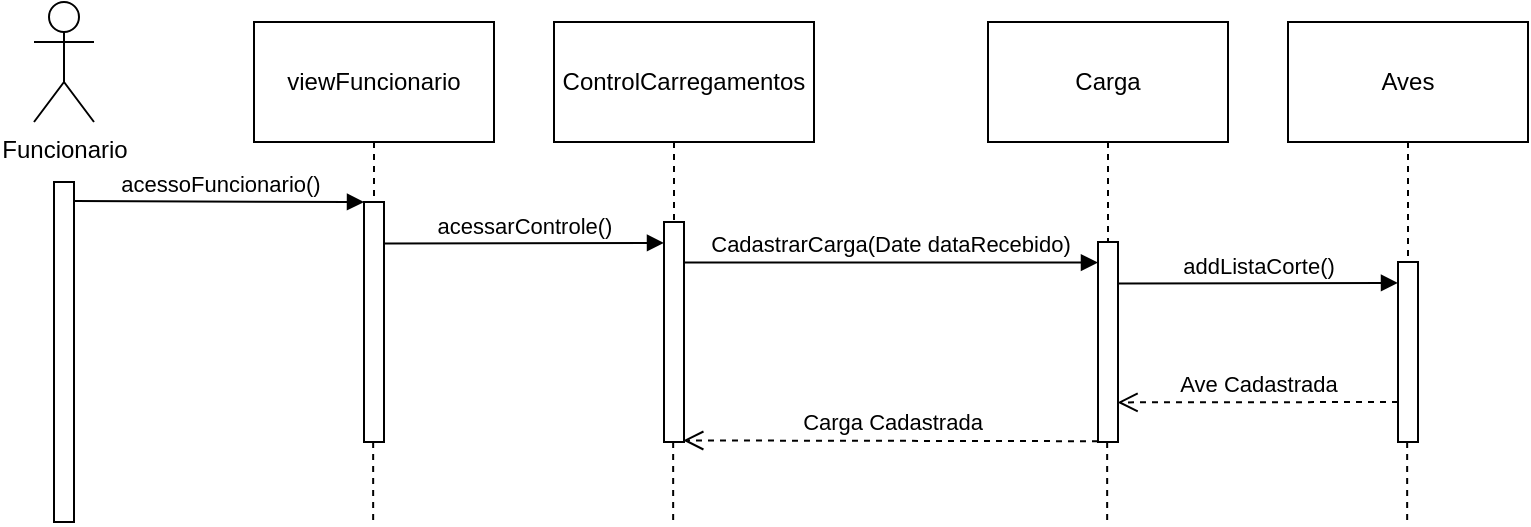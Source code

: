 <mxfile version="13.0.5" type="device"><diagram id="ZM1oB7SSR-6DjJRV3LT9" name="Page-1"><mxGraphModel dx="723" dy="378" grid="1" gridSize="10" guides="1" tooltips="1" connect="1" arrows="1" fold="1" page="1" pageScale="1" pageWidth="827" pageHeight="1169" math="0" shadow="0"><root><mxCell id="0"/><mxCell id="1" parent="0"/><mxCell id="-igFhJ69salF5oeFWInD-1" value="Funcionario" style="shape=umlActor;verticalLabelPosition=bottom;labelBackgroundColor=#ffffff;verticalAlign=top;html=1;outlineConnect=0;" vertex="1" parent="1"><mxGeometry x="80" y="20" width="30" height="60" as="geometry"/></mxCell><mxCell id="-igFhJ69salF5oeFWInD-2" value="viewFuncionario" style="rounded=0;whiteSpace=wrap;html=1;" vertex="1" parent="1"><mxGeometry x="190" y="30" width="120" height="60" as="geometry"/></mxCell><mxCell id="-igFhJ69salF5oeFWInD-3" value="" style="endArrow=none;dashed=1;html=1;exitX=0.5;exitY=1;exitDx=0;exitDy=0;" edge="1" parent="1" source="-igFhJ69salF5oeFWInD-2" target="-igFhJ69salF5oeFWInD-4"><mxGeometry width="50" height="50" relative="1" as="geometry"><mxPoint x="250" y="120" as="sourcePoint"/><mxPoint x="250" y="90" as="targetPoint"/></mxGeometry></mxCell><mxCell id="-igFhJ69salF5oeFWInD-4" value="" style="html=1;points=[];perimeter=orthogonalPerimeter;" vertex="1" parent="1"><mxGeometry x="245" y="120" width="10" height="120" as="geometry"/></mxCell><mxCell id="-igFhJ69salF5oeFWInD-5" value="" style="endArrow=none;dashed=1;html=1;exitX=0.5;exitY=1;exitDx=0;exitDy=0;" edge="1" parent="1" target="-igFhJ69salF5oeFWInD-6"><mxGeometry width="50" height="50" relative="1" as="geometry"><mxPoint x="400" y="90.0" as="sourcePoint"/><mxPoint x="400" y="90" as="targetPoint"/></mxGeometry></mxCell><mxCell id="-igFhJ69salF5oeFWInD-6" value="" style="html=1;points=[];perimeter=orthogonalPerimeter;" vertex="1" parent="1"><mxGeometry x="395" y="130" width="10" height="110" as="geometry"/></mxCell><mxCell id="-igFhJ69salF5oeFWInD-7" value="ControlCarregamentos" style="rounded=0;whiteSpace=wrap;html=1;" vertex="1" parent="1"><mxGeometry x="340" y="30" width="130" height="60" as="geometry"/></mxCell><mxCell id="-igFhJ69salF5oeFWInD-8" value="Carga" style="rounded=0;whiteSpace=wrap;html=1;" vertex="1" parent="1"><mxGeometry x="557" y="30" width="120" height="60" as="geometry"/></mxCell><mxCell id="-igFhJ69salF5oeFWInD-9" value="Aves" style="rounded=0;whiteSpace=wrap;html=1;" vertex="1" parent="1"><mxGeometry x="707" y="30" width="120" height="60" as="geometry"/></mxCell><mxCell id="-igFhJ69salF5oeFWInD-10" value="" style="endArrow=none;dashed=1;html=1;exitX=0.5;exitY=1;exitDx=0;exitDy=0;" edge="1" parent="1" target="-igFhJ69salF5oeFWInD-11"><mxGeometry width="50" height="50" relative="1" as="geometry"><mxPoint x="617" y="90.0" as="sourcePoint"/><mxPoint x="617" y="90" as="targetPoint"/></mxGeometry></mxCell><mxCell id="-igFhJ69salF5oeFWInD-11" value="" style="html=1;points=[];perimeter=orthogonalPerimeter;" vertex="1" parent="1"><mxGeometry x="612" y="140" width="10" height="100" as="geometry"/></mxCell><mxCell id="-igFhJ69salF5oeFWInD-12" value="" style="endArrow=none;dashed=1;html=1;exitX=0.5;exitY=1;exitDx=0;exitDy=0;" edge="1" parent="1" target="-igFhJ69salF5oeFWInD-13"><mxGeometry width="50" height="50" relative="1" as="geometry"><mxPoint x="767" y="90.0" as="sourcePoint"/><mxPoint x="767" y="90" as="targetPoint"/></mxGeometry></mxCell><mxCell id="-igFhJ69salF5oeFWInD-13" value="" style="html=1;points=[];perimeter=orthogonalPerimeter;" vertex="1" parent="1"><mxGeometry x="762" y="150" width="10" height="90" as="geometry"/></mxCell><mxCell id="-igFhJ69salF5oeFWInD-14" value="" style="endArrow=none;dashed=1;html=1;exitX=0.5;exitY=1;exitDx=0;exitDy=0;" edge="1" parent="1"><mxGeometry width="50" height="50" relative="1" as="geometry"><mxPoint x="766.58" y="240.0" as="sourcePoint"/><mxPoint x="766.58" y="280.0" as="targetPoint"/></mxGeometry></mxCell><mxCell id="-igFhJ69salF5oeFWInD-15" value="" style="endArrow=none;dashed=1;html=1;exitX=0.5;exitY=1;exitDx=0;exitDy=0;" edge="1" parent="1"><mxGeometry width="50" height="50" relative="1" as="geometry"><mxPoint x="616.58" y="240" as="sourcePoint"/><mxPoint x="616.58" y="280" as="targetPoint"/></mxGeometry></mxCell><mxCell id="-igFhJ69salF5oeFWInD-16" value="" style="endArrow=none;dashed=1;html=1;exitX=0.5;exitY=1;exitDx=0;exitDy=0;" edge="1" parent="1"><mxGeometry width="50" height="50" relative="1" as="geometry"><mxPoint x="399.58" y="240" as="sourcePoint"/><mxPoint x="399.58" y="280" as="targetPoint"/></mxGeometry></mxCell><mxCell id="-igFhJ69salF5oeFWInD-17" value="" style="endArrow=none;dashed=1;html=1;exitX=0.5;exitY=1;exitDx=0;exitDy=0;" edge="1" parent="1"><mxGeometry width="50" height="50" relative="1" as="geometry"><mxPoint x="249.58" y="240" as="sourcePoint"/><mxPoint x="249.58" y="280" as="targetPoint"/></mxGeometry></mxCell><mxCell id="-igFhJ69salF5oeFWInD-18" value="" style="html=1;points=[];perimeter=orthogonalPerimeter;" vertex="1" parent="1"><mxGeometry x="90" y="110" width="10" height="170" as="geometry"/></mxCell><mxCell id="-igFhJ69salF5oeFWInD-19" value="acessoFuncionario()" style="html=1;verticalAlign=bottom;endArrow=block;exitX=1.033;exitY=0.056;exitDx=0;exitDy=0;exitPerimeter=0;" edge="1" parent="1" source="-igFhJ69salF5oeFWInD-18"><mxGeometry width="80" relative="1" as="geometry"><mxPoint x="165" y="120" as="sourcePoint"/><mxPoint x="245" y="120" as="targetPoint"/></mxGeometry></mxCell><mxCell id="-igFhJ69salF5oeFWInD-20" value="acessarControle()" style="html=1;verticalAlign=bottom;endArrow=block;exitX=1;exitY=0.173;exitDx=0;exitDy=0;exitPerimeter=0;" edge="1" parent="1" source="-igFhJ69salF5oeFWInD-4"><mxGeometry width="80" relative="1" as="geometry"><mxPoint x="280" y="140" as="sourcePoint"/><mxPoint x="395" y="140.48" as="targetPoint"/></mxGeometry></mxCell><mxCell id="-igFhJ69salF5oeFWInD-21" value="CadastrarCarga(Date dataRecebido)" style="html=1;verticalAlign=bottom;endArrow=block;exitX=1;exitY=0.173;exitDx=0;exitDy=0;exitPerimeter=0;entryX=-0.001;entryY=0.103;entryDx=0;entryDy=0;entryPerimeter=0;" edge="1" parent="1" target="-igFhJ69salF5oeFWInD-11"><mxGeometry width="80" relative="1" as="geometry"><mxPoint x="405" y="150.28" as="sourcePoint"/><mxPoint x="600" y="160" as="targetPoint"/></mxGeometry></mxCell><mxCell id="-igFhJ69salF5oeFWInD-22" value="addListaCorte()" style="html=1;verticalAlign=bottom;endArrow=block;exitX=1;exitY=0.173;exitDx=0;exitDy=0;exitPerimeter=0;" edge="1" parent="1"><mxGeometry width="80" relative="1" as="geometry"><mxPoint x="622" y="160.76" as="sourcePoint"/><mxPoint x="762" y="160.48" as="targetPoint"/></mxGeometry></mxCell><mxCell id="-igFhJ69salF5oeFWInD-24" value="Carga Cadastrada" style="html=1;verticalAlign=bottom;endArrow=open;dashed=1;endSize=8;entryX=0.962;entryY=0.993;entryDx=0;entryDy=0;entryPerimeter=0;" edge="1" parent="1" target="-igFhJ69salF5oeFWInD-6"><mxGeometry relative="1" as="geometry"><mxPoint x="612" y="239.6" as="sourcePoint"/><mxPoint x="472" y="239.6" as="targetPoint"/></mxGeometry></mxCell><mxCell id="-igFhJ69salF5oeFWInD-25" value="Ave Cadastrada" style="html=1;verticalAlign=bottom;endArrow=open;dashed=1;endSize=8;entryX=0.976;entryY=0.802;entryDx=0;entryDy=0;entryPerimeter=0;" edge="1" parent="1" target="-igFhJ69salF5oeFWInD-11"><mxGeometry relative="1" as="geometry"><mxPoint x="762" y="220" as="sourcePoint"/><mxPoint x="682" y="220" as="targetPoint"/></mxGeometry></mxCell></root></mxGraphModel></diagram></mxfile>